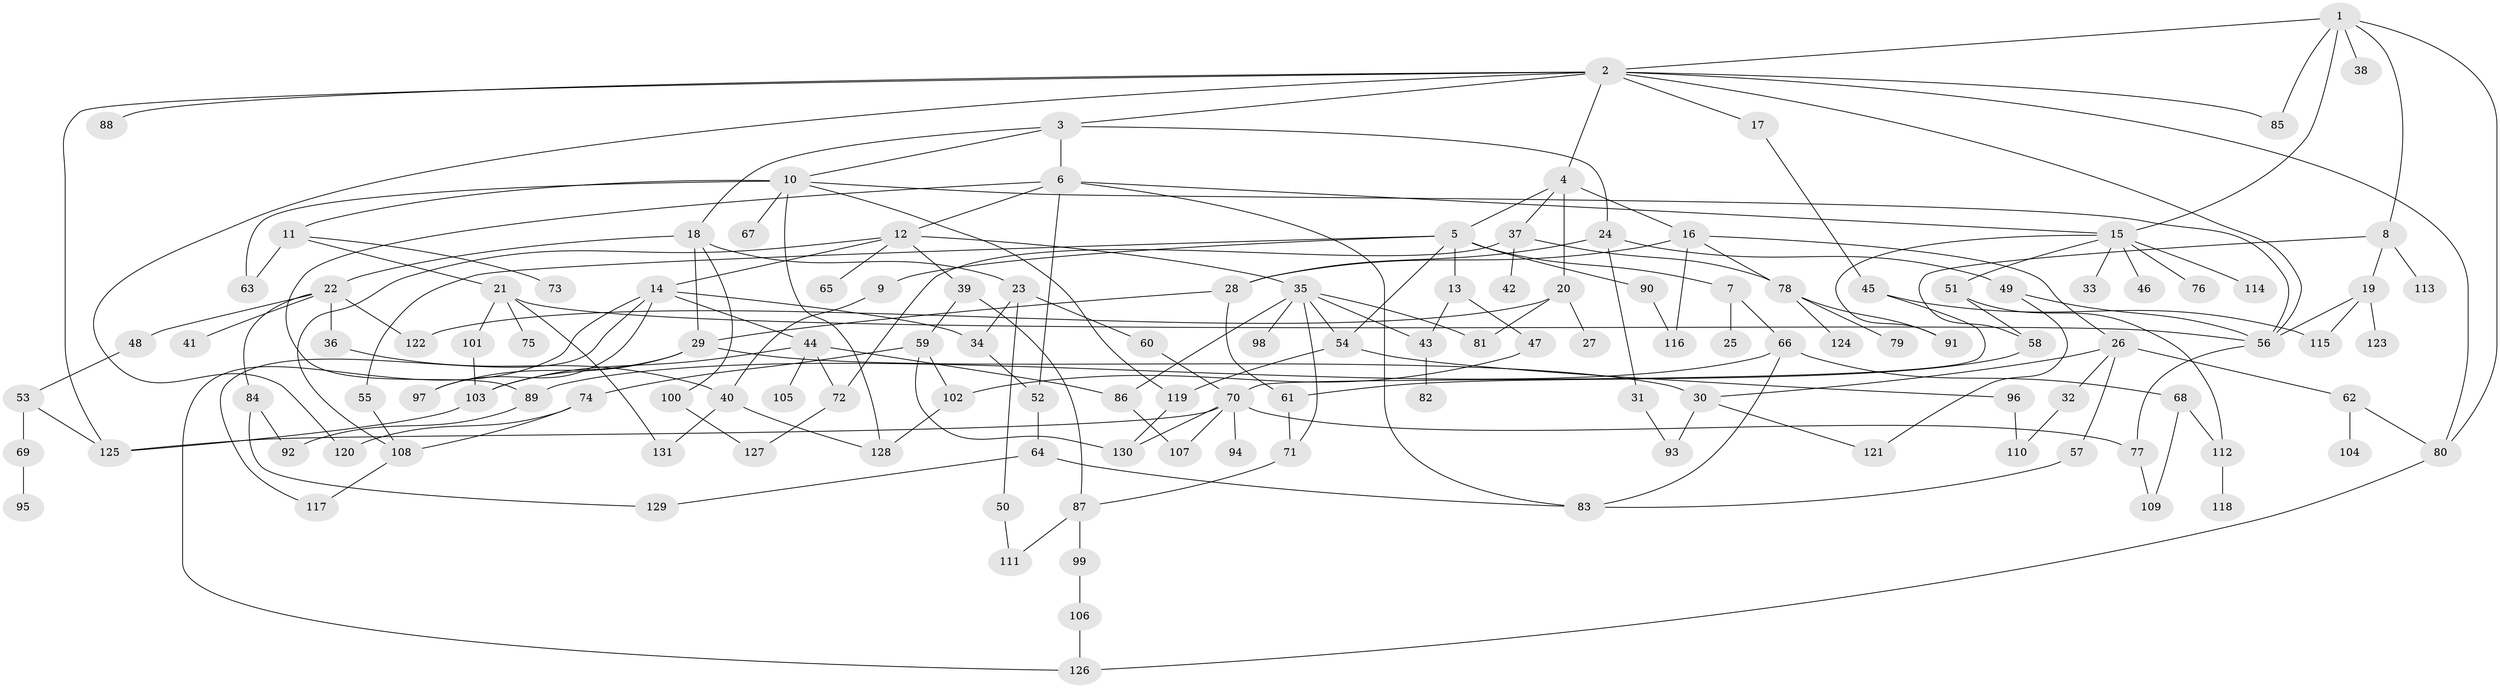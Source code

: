 // coarse degree distribution, {6: 0.054945054945054944, 14: 0.01098901098901099, 7: 0.054945054945054944, 9: 0.02197802197802198, 3: 0.16483516483516483, 5: 0.07692307692307693, 2: 0.21978021978021978, 8: 0.03296703296703297, 4: 0.10989010989010989, 1: 0.25274725274725274}
// Generated by graph-tools (version 1.1) at 2025/41/03/06/25 10:41:30]
// undirected, 131 vertices, 194 edges
graph export_dot {
graph [start="1"]
  node [color=gray90,style=filled];
  1;
  2;
  3;
  4;
  5;
  6;
  7;
  8;
  9;
  10;
  11;
  12;
  13;
  14;
  15;
  16;
  17;
  18;
  19;
  20;
  21;
  22;
  23;
  24;
  25;
  26;
  27;
  28;
  29;
  30;
  31;
  32;
  33;
  34;
  35;
  36;
  37;
  38;
  39;
  40;
  41;
  42;
  43;
  44;
  45;
  46;
  47;
  48;
  49;
  50;
  51;
  52;
  53;
  54;
  55;
  56;
  57;
  58;
  59;
  60;
  61;
  62;
  63;
  64;
  65;
  66;
  67;
  68;
  69;
  70;
  71;
  72;
  73;
  74;
  75;
  76;
  77;
  78;
  79;
  80;
  81;
  82;
  83;
  84;
  85;
  86;
  87;
  88;
  89;
  90;
  91;
  92;
  93;
  94;
  95;
  96;
  97;
  98;
  99;
  100;
  101;
  102;
  103;
  104;
  105;
  106;
  107;
  108;
  109;
  110;
  111;
  112;
  113;
  114;
  115;
  116;
  117;
  118;
  119;
  120;
  121;
  122;
  123;
  124;
  125;
  126;
  127;
  128;
  129;
  130;
  131;
  1 -- 2;
  1 -- 8;
  1 -- 38;
  1 -- 85;
  1 -- 80;
  1 -- 15;
  2 -- 3;
  2 -- 4;
  2 -- 17;
  2 -- 80;
  2 -- 88;
  2 -- 85;
  2 -- 120;
  2 -- 56;
  2 -- 125;
  3 -- 6;
  3 -- 10;
  3 -- 18;
  3 -- 24;
  4 -- 5;
  4 -- 16;
  4 -- 20;
  4 -- 37;
  5 -- 7;
  5 -- 9;
  5 -- 13;
  5 -- 54;
  5 -- 55;
  5 -- 90;
  6 -- 12;
  6 -- 15;
  6 -- 52;
  6 -- 89;
  6 -- 83;
  7 -- 25;
  7 -- 66;
  8 -- 19;
  8 -- 113;
  8 -- 58;
  9 -- 40;
  10 -- 11;
  10 -- 63;
  10 -- 67;
  10 -- 128;
  10 -- 56;
  10 -- 119;
  11 -- 21;
  11 -- 73;
  11 -- 63;
  12 -- 14;
  12 -- 35;
  12 -- 39;
  12 -- 65;
  12 -- 108;
  13 -- 43;
  13 -- 47;
  14 -- 44;
  14 -- 97;
  14 -- 126;
  14 -- 117;
  14 -- 34;
  15 -- 33;
  15 -- 46;
  15 -- 51;
  15 -- 76;
  15 -- 114;
  15 -- 91;
  16 -- 26;
  16 -- 28;
  16 -- 116;
  16 -- 78;
  17 -- 45;
  18 -- 22;
  18 -- 23;
  18 -- 29;
  18 -- 100;
  19 -- 123;
  19 -- 115;
  19 -- 56;
  20 -- 27;
  20 -- 81;
  20 -- 122;
  21 -- 56;
  21 -- 75;
  21 -- 101;
  21 -- 131;
  22 -- 36;
  22 -- 41;
  22 -- 48;
  22 -- 84;
  22 -- 122;
  23 -- 34;
  23 -- 50;
  23 -- 60;
  24 -- 31;
  24 -- 49;
  24 -- 28;
  26 -- 32;
  26 -- 57;
  26 -- 62;
  26 -- 30;
  28 -- 61;
  28 -- 29;
  29 -- 30;
  29 -- 103;
  29 -- 97;
  30 -- 93;
  30 -- 121;
  31 -- 93;
  32 -- 110;
  34 -- 52;
  35 -- 71;
  35 -- 86;
  35 -- 98;
  35 -- 81;
  35 -- 43;
  35 -- 54;
  36 -- 40;
  37 -- 42;
  37 -- 78;
  37 -- 72;
  39 -- 59;
  39 -- 87;
  40 -- 131;
  40 -- 128;
  43 -- 82;
  44 -- 72;
  44 -- 105;
  44 -- 103;
  44 -- 86;
  45 -- 70;
  45 -- 115;
  47 -- 102;
  48 -- 53;
  49 -- 121;
  49 -- 56;
  50 -- 111;
  51 -- 58;
  51 -- 112;
  52 -- 64;
  53 -- 69;
  53 -- 125;
  54 -- 96;
  54 -- 119;
  55 -- 108;
  56 -- 77;
  57 -- 83;
  58 -- 61;
  59 -- 74;
  59 -- 130;
  59 -- 102;
  60 -- 70;
  61 -- 71;
  62 -- 104;
  62 -- 80;
  64 -- 129;
  64 -- 83;
  66 -- 68;
  66 -- 83;
  66 -- 89;
  68 -- 109;
  68 -- 112;
  69 -- 95;
  70 -- 77;
  70 -- 94;
  70 -- 107;
  70 -- 130;
  70 -- 125;
  71 -- 87;
  72 -- 127;
  74 -- 120;
  74 -- 108;
  77 -- 109;
  78 -- 79;
  78 -- 91;
  78 -- 124;
  80 -- 126;
  84 -- 92;
  84 -- 129;
  86 -- 107;
  87 -- 99;
  87 -- 111;
  89 -- 92;
  90 -- 116;
  96 -- 110;
  99 -- 106;
  100 -- 127;
  101 -- 103;
  102 -- 128;
  103 -- 125;
  106 -- 126;
  108 -- 117;
  112 -- 118;
  119 -- 130;
}

